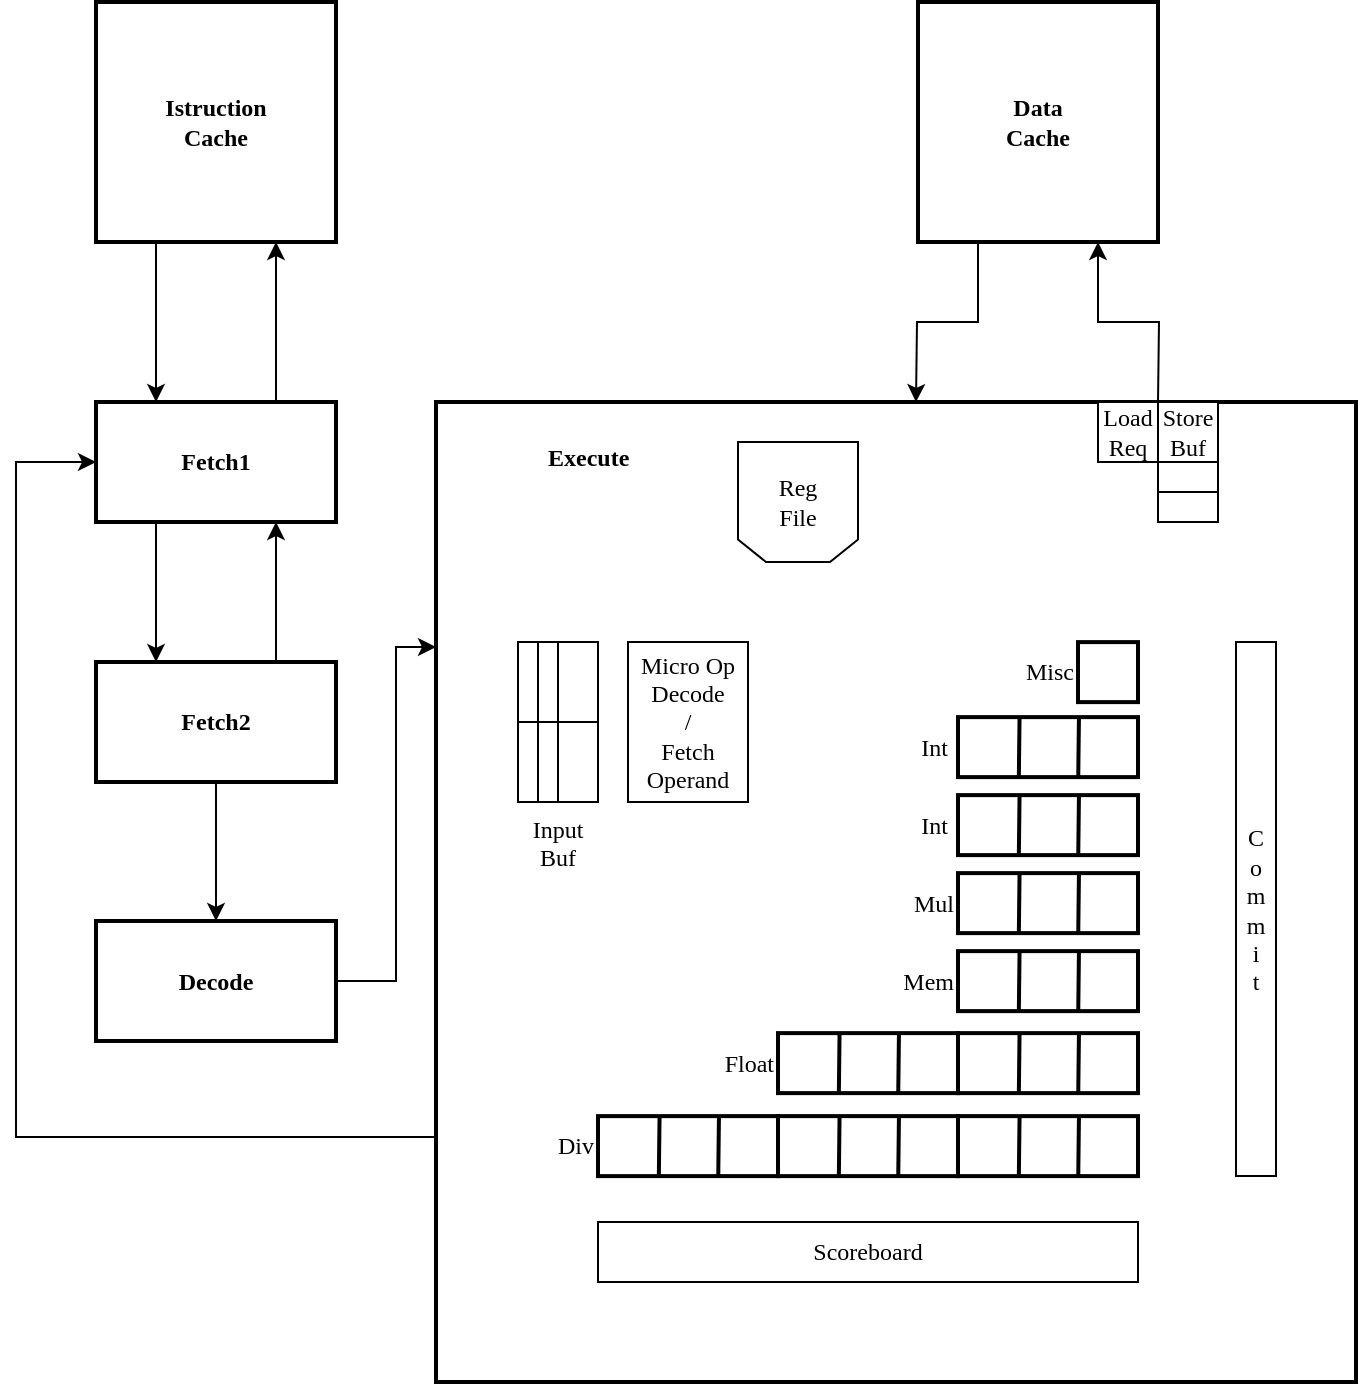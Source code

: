 <mxfile version="12.1.1" type="github" pages="1">
  <diagram id="EdAOTdUpAiUYNW-F2-T8" name="Page-1">
    <mxGraphModel dx="868" dy="518" grid="1" gridSize="10" guides="1" tooltips="1" connect="1" arrows="1" fold="1" page="1" pageScale="1" pageWidth="827" pageHeight="1169" math="0" shadow="0">
      <root>
        <mxCell id="0"/>
        <mxCell id="1" parent="0"/>
        <mxCell id="xlTgU6gEici19xFDkvJ_-10" style="edgeStyle=orthogonalEdgeStyle;rounded=0;orthogonalLoop=1;jettySize=auto;html=1;exitX=0.25;exitY=1;exitDx=0;exitDy=0;entryX=0.25;entryY=0;entryDx=0;entryDy=0;fontStyle=1;fontFamily=Georgia;" parent="1" source="xlTgU6gEici19xFDkvJ_-1" target="xlTgU6gEici19xFDkvJ_-2" edge="1">
          <mxGeometry relative="1" as="geometry"/>
        </mxCell>
        <mxCell id="xlTgU6gEici19xFDkvJ_-1" value="Istruction&lt;br&gt;Cache" style="rounded=0;whiteSpace=wrap;html=1;fontStyle=1;strokeWidth=2;fontFamily=Georgia;" parent="1" vertex="1">
          <mxGeometry x="80" y="40" width="120" height="120" as="geometry"/>
        </mxCell>
        <mxCell id="xlTgU6gEici19xFDkvJ_-11" style="edgeStyle=orthogonalEdgeStyle;rounded=0;orthogonalLoop=1;jettySize=auto;html=1;exitX=0.75;exitY=0;exitDx=0;exitDy=0;entryX=0.75;entryY=1;entryDx=0;entryDy=0;fontStyle=1;fontFamily=Georgia;" parent="1" source="xlTgU6gEici19xFDkvJ_-2" target="xlTgU6gEici19xFDkvJ_-1" edge="1">
          <mxGeometry relative="1" as="geometry"/>
        </mxCell>
        <mxCell id="xlTgU6gEici19xFDkvJ_-12" style="edgeStyle=orthogonalEdgeStyle;rounded=0;orthogonalLoop=1;jettySize=auto;html=1;exitX=0.25;exitY=1;exitDx=0;exitDy=0;entryX=0.25;entryY=0;entryDx=0;entryDy=0;fontStyle=1;fontFamily=Georgia;" parent="1" source="xlTgU6gEici19xFDkvJ_-2" target="xlTgU6gEici19xFDkvJ_-3" edge="1">
          <mxGeometry relative="1" as="geometry"/>
        </mxCell>
        <mxCell id="xlTgU6gEici19xFDkvJ_-2" value="Fetch1" style="rounded=0;whiteSpace=wrap;html=1;fontStyle=1;strokeWidth=2;fontFamily=Georgia;" parent="1" vertex="1">
          <mxGeometry x="80" y="240" width="120" height="60" as="geometry"/>
        </mxCell>
        <mxCell id="xlTgU6gEici19xFDkvJ_-13" style="edgeStyle=orthogonalEdgeStyle;rounded=0;orthogonalLoop=1;jettySize=auto;html=1;exitX=0.75;exitY=0;exitDx=0;exitDy=0;fontStyle=1;entryX=0.75;entryY=1;entryDx=0;entryDy=0;fontFamily=Georgia;" parent="1" source="xlTgU6gEici19xFDkvJ_-3" target="xlTgU6gEici19xFDkvJ_-2" edge="1">
          <mxGeometry relative="1" as="geometry">
            <mxPoint x="90" y="400" as="targetPoint"/>
          </mxGeometry>
        </mxCell>
        <mxCell id="xlTgU6gEici19xFDkvJ_-15" style="edgeStyle=orthogonalEdgeStyle;rounded=0;orthogonalLoop=1;jettySize=auto;html=1;exitX=0.5;exitY=1;exitDx=0;exitDy=0;entryX=0.5;entryY=0;entryDx=0;entryDy=0;fontStyle=1;fontFamily=Georgia;" parent="1" source="xlTgU6gEici19xFDkvJ_-3" target="xlTgU6gEici19xFDkvJ_-4" edge="1">
          <mxGeometry relative="1" as="geometry"/>
        </mxCell>
        <mxCell id="xlTgU6gEici19xFDkvJ_-3" value="Fetch2" style="rounded=0;whiteSpace=wrap;html=1;fontStyle=1;strokeWidth=2;fontFamily=Georgia;" parent="1" vertex="1">
          <mxGeometry x="80" y="370" width="120" height="60" as="geometry"/>
        </mxCell>
        <mxCell id="xlTgU6gEici19xFDkvJ_-16" style="edgeStyle=orthogonalEdgeStyle;rounded=0;orthogonalLoop=1;jettySize=auto;html=1;exitX=1;exitY=0.5;exitDx=0;exitDy=0;entryX=0;entryY=0.25;entryDx=0;entryDy=0;fontFamily=Georgia;" parent="1" source="xlTgU6gEici19xFDkvJ_-4" target="oU3VeBDMUItlI4Esvr1q-70" edge="1">
          <mxGeometry relative="1" as="geometry">
            <mxPoint x="270" y="348" as="targetPoint"/>
            <Array as="points">
              <mxPoint x="230" y="530"/>
              <mxPoint x="230" y="363"/>
            </Array>
          </mxGeometry>
        </mxCell>
        <mxCell id="xlTgU6gEici19xFDkvJ_-4" value="&lt;span&gt;Decode&lt;/span&gt;" style="rounded=0;whiteSpace=wrap;html=1;fontStyle=1;strokeWidth=2;fontFamily=Georgia;" parent="1" vertex="1">
          <mxGeometry x="80" y="499.5" width="120" height="60" as="geometry"/>
        </mxCell>
        <mxCell id="xlTgU6gEici19xFDkvJ_-9" style="edgeStyle=orthogonalEdgeStyle;rounded=0;orthogonalLoop=1;jettySize=auto;html=1;exitX=0.995;exitY=0.005;exitDx=0;exitDy=0;entryX=0.75;entryY=1;entryDx=0;entryDy=0;exitPerimeter=0;fontFamily=Georgia;" parent="1" target="xlTgU6gEici19xFDkvJ_-6" edge="1">
          <mxGeometry relative="1" as="geometry">
            <mxPoint x="611" y="240" as="sourcePoint"/>
          </mxGeometry>
        </mxCell>
        <mxCell id="xlTgU6gEici19xFDkvJ_-17" style="edgeStyle=orthogonalEdgeStyle;rounded=0;orthogonalLoop=1;jettySize=auto;html=1;entryX=0;entryY=0.5;entryDx=0;entryDy=0;exitX=0;exitY=0.75;exitDx=0;exitDy=0;fontFamily=Georgia;" parent="1" source="oU3VeBDMUItlI4Esvr1q-70" target="xlTgU6gEici19xFDkvJ_-2" edge="1">
          <mxGeometry relative="1" as="geometry">
            <Array as="points">
              <mxPoint x="40" y="608"/>
              <mxPoint x="40" y="270"/>
            </Array>
            <mxPoint x="270" y="563" as="sourcePoint"/>
          </mxGeometry>
        </mxCell>
        <mxCell id="xlTgU6gEici19xFDkvJ_-8" style="edgeStyle=orthogonalEdgeStyle;rounded=0;orthogonalLoop=1;jettySize=auto;html=1;exitX=0.25;exitY=1;exitDx=0;exitDy=0;entryX=0.5;entryY=0;entryDx=0;entryDy=0;fontFamily=Georgia;" parent="1" source="xlTgU6gEici19xFDkvJ_-6" edge="1">
          <mxGeometry relative="1" as="geometry">
            <mxPoint x="490" y="240" as="targetPoint"/>
          </mxGeometry>
        </mxCell>
        <mxCell id="xlTgU6gEici19xFDkvJ_-6" value="Data&lt;br&gt;Cache" style="rounded=0;whiteSpace=wrap;html=1;fontStyle=1;strokeWidth=2;fontFamily=Georgia;" parent="1" vertex="1">
          <mxGeometry x="491" y="40" width="120" height="120" as="geometry"/>
        </mxCell>
        <mxCell id="oU3VeBDMUItlI4Esvr1q-70" value="&amp;nbsp; &amp;nbsp; &amp;nbsp; &amp;nbsp; &amp;nbsp; &lt;br&gt;&amp;nbsp; &amp;nbsp; &amp;nbsp; &amp;nbsp; &amp;nbsp; &amp;nbsp; &amp;nbsp; &amp;nbsp; &amp;nbsp; &lt;b&gt;Execute&lt;/b&gt;" style="rounded=0;whiteSpace=wrap;html=1;verticalAlign=top;labelPosition=center;verticalLabelPosition=middle;align=left;strokeWidth=2;fontFamily=Georgia;" parent="1" vertex="1">
          <mxGeometry x="250" y="240" width="460" height="490" as="geometry"/>
        </mxCell>
        <mxCell id="oU3VeBDMUItlI4Esvr1q-71" value="Int&amp;nbsp;" style="rounded=0;whiteSpace=wrap;html=1;align=right;labelPosition=left;verticalLabelPosition=middle;verticalAlign=middle;strokeWidth=2;fontFamily=Georgia;" parent="1" vertex="1">
          <mxGeometry x="511" y="436.559" width="90" height="30" as="geometry"/>
        </mxCell>
        <mxCell id="oU3VeBDMUItlI4Esvr1q-72" value="" style="endArrow=none;html=1;exitX=0.338;exitY=0.997;exitDx=0;exitDy=0;exitPerimeter=0;entryX=0.342;entryY=0.003;entryDx=0;entryDy=0;entryPerimeter=0;strokeWidth=2;fontFamily=Georgia;" parent="1" source="oU3VeBDMUItlI4Esvr1q-71" target="oU3VeBDMUItlI4Esvr1q-71" edge="1">
          <mxGeometry width="50" height="50" relative="1" as="geometry">
            <mxPoint x="-19" y="539.559" as="sourcePoint"/>
            <mxPoint x="382" y="359.559" as="targetPoint"/>
          </mxGeometry>
        </mxCell>
        <mxCell id="oU3VeBDMUItlI4Esvr1q-73" value="" style="endArrow=none;html=1;exitX=0.668;exitY=1.01;exitDx=0;exitDy=0;exitPerimeter=0;entryX=0.672;entryY=-0.003;entryDx=0;entryDy=0;entryPerimeter=0;strokeWidth=2;fontFamily=Georgia;" parent="1" source="oU3VeBDMUItlI4Esvr1q-71" target="oU3VeBDMUItlI4Esvr1q-71" edge="1">
          <mxGeometry width="50" height="50" relative="1" as="geometry">
            <mxPoint x="420.8" y="419.939" as="sourcePoint"/>
            <mxPoint x="421" y="359.559" as="targetPoint"/>
          </mxGeometry>
        </mxCell>
        <mxCell id="oU3VeBDMUItlI4Esvr1q-74" value="Mul" style="rounded=0;whiteSpace=wrap;html=1;align=right;labelPosition=left;verticalLabelPosition=middle;verticalAlign=middle;strokeWidth=2;fontFamily=Georgia;" parent="1" vertex="1">
          <mxGeometry x="511" y="475.559" width="90" height="30" as="geometry"/>
        </mxCell>
        <mxCell id="oU3VeBDMUItlI4Esvr1q-75" value="" style="endArrow=none;html=1;exitX=0.338;exitY=0.997;exitDx=0;exitDy=0;exitPerimeter=0;entryX=0.342;entryY=0.003;entryDx=0;entryDy=0;entryPerimeter=0;strokeWidth=2;fontFamily=Georgia;" parent="1" source="oU3VeBDMUItlI4Esvr1q-74" target="oU3VeBDMUItlI4Esvr1q-74" edge="1">
          <mxGeometry width="50" height="50" relative="1" as="geometry">
            <mxPoint x="-19" y="579.559" as="sourcePoint"/>
            <mxPoint x="382" y="399.559" as="targetPoint"/>
          </mxGeometry>
        </mxCell>
        <mxCell id="oU3VeBDMUItlI4Esvr1q-76" value="" style="endArrow=none;html=1;exitX=0.668;exitY=1.01;exitDx=0;exitDy=0;exitPerimeter=0;entryX=0.672;entryY=-0.003;entryDx=0;entryDy=0;entryPerimeter=0;strokeWidth=2;fontFamily=Georgia;" parent="1" source="oU3VeBDMUItlI4Esvr1q-74" target="oU3VeBDMUItlI4Esvr1q-74" edge="1">
          <mxGeometry width="50" height="50" relative="1" as="geometry">
            <mxPoint x="420.8" y="459.939" as="sourcePoint"/>
            <mxPoint x="421" y="399.559" as="targetPoint"/>
          </mxGeometry>
        </mxCell>
        <mxCell id="oU3VeBDMUItlI4Esvr1q-77" value="Div" style="rounded=0;whiteSpace=wrap;html=1;align=right;labelPosition=left;verticalLabelPosition=middle;verticalAlign=middle;strokeWidth=2;fontFamily=Georgia;" parent="1" vertex="1">
          <mxGeometry x="331" y="597.059" width="90" height="30" as="geometry"/>
        </mxCell>
        <mxCell id="oU3VeBDMUItlI4Esvr1q-78" value="" style="endArrow=none;html=1;exitX=0.338;exitY=0.997;exitDx=0;exitDy=0;exitPerimeter=0;entryX=0.342;entryY=0.003;entryDx=0;entryDy=0;entryPerimeter=0;strokeWidth=2;fontFamily=Georgia;" parent="1" source="oU3VeBDMUItlI4Esvr1q-77" target="oU3VeBDMUItlI4Esvr1q-77" edge="1">
          <mxGeometry width="50" height="50" relative="1" as="geometry">
            <mxPoint x="-19" y="619.559" as="sourcePoint"/>
            <mxPoint x="382" y="439.559" as="targetPoint"/>
          </mxGeometry>
        </mxCell>
        <mxCell id="oU3VeBDMUItlI4Esvr1q-79" value="" style="endArrow=none;html=1;exitX=0.668;exitY=1.01;exitDx=0;exitDy=0;exitPerimeter=0;entryX=0.672;entryY=-0.003;entryDx=0;entryDy=0;entryPerimeter=0;strokeWidth=2;fontFamily=Georgia;" parent="1" source="oU3VeBDMUItlI4Esvr1q-77" target="oU3VeBDMUItlI4Esvr1q-77" edge="1">
          <mxGeometry width="50" height="50" relative="1" as="geometry">
            <mxPoint x="420.8" y="499.939" as="sourcePoint"/>
            <mxPoint x="421" y="439.559" as="targetPoint"/>
          </mxGeometry>
        </mxCell>
        <mxCell id="oU3VeBDMUItlI4Esvr1q-80" value="" style="rounded=0;whiteSpace=wrap;html=1;align=right;labelPosition=left;verticalLabelPosition=middle;verticalAlign=middle;strokeWidth=2;fontFamily=Georgia;" parent="1" vertex="1">
          <mxGeometry x="421" y="597.059" width="90" height="30" as="geometry"/>
        </mxCell>
        <mxCell id="oU3VeBDMUItlI4Esvr1q-81" value="" style="endArrow=none;html=1;exitX=0.338;exitY=0.997;exitDx=0;exitDy=0;exitPerimeter=0;entryX=0.342;entryY=0.003;entryDx=0;entryDy=0;entryPerimeter=0;strokeWidth=2;fontFamily=Georgia;" parent="1" source="oU3VeBDMUItlI4Esvr1q-80" target="oU3VeBDMUItlI4Esvr1q-80" edge="1">
          <mxGeometry width="50" height="50" relative="1" as="geometry">
            <mxPoint x="-324" y="659.559" as="sourcePoint"/>
            <mxPoint x="77" y="479.559" as="targetPoint"/>
          </mxGeometry>
        </mxCell>
        <mxCell id="oU3VeBDMUItlI4Esvr1q-82" value="" style="endArrow=none;html=1;exitX=0.668;exitY=1.01;exitDx=0;exitDy=0;exitPerimeter=0;entryX=0.672;entryY=-0.003;entryDx=0;entryDy=0;entryPerimeter=0;strokeWidth=2;fontFamily=Georgia;" parent="1" source="oU3VeBDMUItlI4Esvr1q-80" target="oU3VeBDMUItlI4Esvr1q-80" edge="1">
          <mxGeometry width="50" height="50" relative="1" as="geometry">
            <mxPoint x="115.8" y="539.939" as="sourcePoint"/>
            <mxPoint x="116" y="479.559" as="targetPoint"/>
          </mxGeometry>
        </mxCell>
        <mxCell id="oU3VeBDMUItlI4Esvr1q-83" value="" style="rounded=0;whiteSpace=wrap;html=1;align=right;labelPosition=left;verticalLabelPosition=middle;verticalAlign=middle;strokeWidth=2;fontFamily=Georgia;" parent="1" vertex="1">
          <mxGeometry x="511" y="597.059" width="90" height="30" as="geometry"/>
        </mxCell>
        <mxCell id="oU3VeBDMUItlI4Esvr1q-84" value="" style="endArrow=none;html=1;exitX=0.338;exitY=0.997;exitDx=0;exitDy=0;exitPerimeter=0;entryX=0.342;entryY=0.003;entryDx=0;entryDy=0;entryPerimeter=0;strokeWidth=2;fontFamily=Georgia;" parent="1" source="oU3VeBDMUItlI4Esvr1q-83" target="oU3VeBDMUItlI4Esvr1q-83" edge="1">
          <mxGeometry width="50" height="50" relative="1" as="geometry">
            <mxPoint x="-314" y="669.559" as="sourcePoint"/>
            <mxPoint x="87" y="489.559" as="targetPoint"/>
          </mxGeometry>
        </mxCell>
        <mxCell id="oU3VeBDMUItlI4Esvr1q-85" value="" style="endArrow=none;html=1;exitX=0.668;exitY=1.01;exitDx=0;exitDy=0;exitPerimeter=0;entryX=0.672;entryY=-0.003;entryDx=0;entryDy=0;entryPerimeter=0;strokeWidth=2;fontFamily=Georgia;" parent="1" source="oU3VeBDMUItlI4Esvr1q-83" target="oU3VeBDMUItlI4Esvr1q-83" edge="1">
          <mxGeometry width="50" height="50" relative="1" as="geometry">
            <mxPoint x="125.8" y="549.939" as="sourcePoint"/>
            <mxPoint x="126" y="489.559" as="targetPoint"/>
          </mxGeometry>
        </mxCell>
        <mxCell id="oU3VeBDMUItlI4Esvr1q-86" value="Float" style="rounded=0;whiteSpace=wrap;html=1;align=right;labelPosition=left;verticalLabelPosition=middle;verticalAlign=middle;strokeWidth=2;fontFamily=Georgia;" parent="1" vertex="1">
          <mxGeometry x="421" y="555.559" width="90" height="30" as="geometry"/>
        </mxCell>
        <mxCell id="oU3VeBDMUItlI4Esvr1q-87" value="" style="endArrow=none;html=1;exitX=0.338;exitY=0.997;exitDx=0;exitDy=0;exitPerimeter=0;entryX=0.342;entryY=0.003;entryDx=0;entryDy=0;entryPerimeter=0;strokeWidth=2;fontFamily=Georgia;" parent="1" source="oU3VeBDMUItlI4Esvr1q-86" target="oU3VeBDMUItlI4Esvr1q-86" edge="1">
          <mxGeometry width="50" height="50" relative="1" as="geometry">
            <mxPoint x="-304" y="679.559" as="sourcePoint"/>
            <mxPoint x="97" y="499.559" as="targetPoint"/>
          </mxGeometry>
        </mxCell>
        <mxCell id="oU3VeBDMUItlI4Esvr1q-88" value="" style="endArrow=none;html=1;exitX=0.668;exitY=1.01;exitDx=0;exitDy=0;exitPerimeter=0;entryX=0.672;entryY=-0.003;entryDx=0;entryDy=0;entryPerimeter=0;strokeWidth=2;fontFamily=Georgia;" parent="1" source="oU3VeBDMUItlI4Esvr1q-86" target="oU3VeBDMUItlI4Esvr1q-86" edge="1">
          <mxGeometry width="50" height="50" relative="1" as="geometry">
            <mxPoint x="135.8" y="559.939" as="sourcePoint"/>
            <mxPoint x="136" y="499.559" as="targetPoint"/>
          </mxGeometry>
        </mxCell>
        <mxCell id="oU3VeBDMUItlI4Esvr1q-89" value="" style="rounded=0;whiteSpace=wrap;html=1;align=right;labelPosition=left;verticalLabelPosition=middle;verticalAlign=middle;strokeWidth=2;fontFamily=Georgia;" parent="1" vertex="1">
          <mxGeometry x="511" y="555.559" width="90" height="30" as="geometry"/>
        </mxCell>
        <mxCell id="oU3VeBDMUItlI4Esvr1q-90" value="" style="endArrow=none;html=1;exitX=0.338;exitY=0.997;exitDx=0;exitDy=0;exitPerimeter=0;entryX=0.342;entryY=0.003;entryDx=0;entryDy=0;entryPerimeter=0;strokeWidth=2;fontFamily=Georgia;" parent="1" source="oU3VeBDMUItlI4Esvr1q-89" target="oU3VeBDMUItlI4Esvr1q-89" edge="1">
          <mxGeometry width="50" height="50" relative="1" as="geometry">
            <mxPoint x="-294" y="689.559" as="sourcePoint"/>
            <mxPoint x="107" y="509.559" as="targetPoint"/>
          </mxGeometry>
        </mxCell>
        <mxCell id="oU3VeBDMUItlI4Esvr1q-91" value="" style="endArrow=none;html=1;exitX=0.668;exitY=1.01;exitDx=0;exitDy=0;exitPerimeter=0;entryX=0.672;entryY=-0.003;entryDx=0;entryDy=0;entryPerimeter=0;strokeWidth=2;fontFamily=Georgia;" parent="1" source="oU3VeBDMUItlI4Esvr1q-89" target="oU3VeBDMUItlI4Esvr1q-89" edge="1">
          <mxGeometry width="50" height="50" relative="1" as="geometry">
            <mxPoint x="145.8" y="569.939" as="sourcePoint"/>
            <mxPoint x="146" y="509.559" as="targetPoint"/>
          </mxGeometry>
        </mxCell>
        <mxCell id="oU3VeBDMUItlI4Esvr1q-92" value="Mem" style="rounded=0;whiteSpace=wrap;html=1;align=right;labelPosition=left;verticalLabelPosition=middle;verticalAlign=middle;strokeWidth=2;fontFamily=Georgia;" parent="1" vertex="1">
          <mxGeometry x="511" y="514.559" width="90" height="30" as="geometry"/>
        </mxCell>
        <mxCell id="oU3VeBDMUItlI4Esvr1q-93" value="" style="endArrow=none;html=1;exitX=0.338;exitY=0.997;exitDx=0;exitDy=0;exitPerimeter=0;entryX=0.342;entryY=0.003;entryDx=0;entryDy=0;entryPerimeter=0;strokeWidth=2;fontFamily=Georgia;" parent="1" source="oU3VeBDMUItlI4Esvr1q-92" target="oU3VeBDMUItlI4Esvr1q-92" edge="1">
          <mxGeometry width="50" height="50" relative="1" as="geometry">
            <mxPoint x="-19" y="697.559" as="sourcePoint"/>
            <mxPoint x="382" y="517.559" as="targetPoint"/>
          </mxGeometry>
        </mxCell>
        <mxCell id="oU3VeBDMUItlI4Esvr1q-94" value="" style="endArrow=none;html=1;exitX=0.668;exitY=1.01;exitDx=0;exitDy=0;exitPerimeter=0;entryX=0.672;entryY=-0.003;entryDx=0;entryDy=0;entryPerimeter=0;strokeWidth=2;fontFamily=Georgia;" parent="1" source="oU3VeBDMUItlI4Esvr1q-92" target="oU3VeBDMUItlI4Esvr1q-92" edge="1">
          <mxGeometry width="50" height="50" relative="1" as="geometry">
            <mxPoint x="420.8" y="577.939" as="sourcePoint"/>
            <mxPoint x="421" y="517.559" as="targetPoint"/>
          </mxGeometry>
        </mxCell>
        <mxCell id="oU3VeBDMUItlI4Esvr1q-95" value="Misc" style="rounded=0;whiteSpace=wrap;html=1;align=right;labelPosition=left;verticalLabelPosition=middle;verticalAlign=middle;strokeWidth=2;fontFamily=Georgia;" parent="1" vertex="1">
          <mxGeometry x="571" y="360.059" width="30" height="30" as="geometry"/>
        </mxCell>
        <mxCell id="oU3VeBDMUItlI4Esvr1q-96" value="" style="rounded=0;whiteSpace=wrap;html=1;align=left;verticalAlign=top;labelPosition=right;verticalLabelPosition=middle;fontFamily=Georgia;" parent="1" vertex="1">
          <mxGeometry x="611" y="240" width="30" height="60" as="geometry"/>
        </mxCell>
        <mxCell id="oU3VeBDMUItlI4Esvr1q-97" value="" style="endArrow=none;html=1;entryX=0;entryY=0.5;entryDx=0;entryDy=0;exitX=1;exitY=0.5;exitDx=0;exitDy=0;fontFamily=Georgia;" parent="1" source="oU3VeBDMUItlI4Esvr1q-96" target="oU3VeBDMUItlI4Esvr1q-96" edge="1">
          <mxGeometry width="50" height="50" relative="1" as="geometry">
            <mxPoint x="346" y="480" as="sourcePoint"/>
            <mxPoint x="396" y="430" as="targetPoint"/>
          </mxGeometry>
        </mxCell>
        <mxCell id="oU3VeBDMUItlI4Esvr1q-98" value="" style="endArrow=none;html=1;entryX=0;entryY=0.75;entryDx=0;entryDy=0;exitX=1;exitY=0.75;exitDx=0;exitDy=0;fontFamily=Georgia;" parent="1" source="oU3VeBDMUItlI4Esvr1q-96" target="oU3VeBDMUItlI4Esvr1q-96" edge="1">
          <mxGeometry width="50" height="50" relative="1" as="geometry">
            <mxPoint x="346" y="480" as="sourcePoint"/>
            <mxPoint x="396" y="430" as="targetPoint"/>
          </mxGeometry>
        </mxCell>
        <mxCell id="oU3VeBDMUItlI4Esvr1q-99" value="Load&lt;br&gt;Req" style="rounded=0;whiteSpace=wrap;html=1;align=center;labelPosition=center;verticalLabelPosition=middle;verticalAlign=middle;fontFamily=Georgia;" parent="1" vertex="1">
          <mxGeometry x="581" y="240" width="30" height="30" as="geometry"/>
        </mxCell>
        <mxCell id="oU3VeBDMUItlI4Esvr1q-100" value="Store&lt;br&gt;Buf" style="text;html=1;strokeColor=none;fillColor=none;align=center;verticalAlign=middle;whiteSpace=wrap;rounded=0;fontFamily=Georgia;" parent="1" vertex="1">
          <mxGeometry x="611" y="240" width="30" height="30" as="geometry"/>
        </mxCell>
        <mxCell id="oU3VeBDMUItlI4Esvr1q-101" value="Input Buf" style="rounded=0;whiteSpace=wrap;html=1;align=center;labelPosition=center;verticalLabelPosition=bottom;verticalAlign=top;fontFamily=Georgia;" parent="1" vertex="1">
          <mxGeometry x="291" y="360" width="40" height="80" as="geometry"/>
        </mxCell>
        <mxCell id="oU3VeBDMUItlI4Esvr1q-102" value="" style="endArrow=none;html=1;entryX=0.5;entryY=0;entryDx=0;entryDy=0;exitX=0.5;exitY=1;exitDx=0;exitDy=0;fontFamily=Georgia;" parent="1" source="oU3VeBDMUItlI4Esvr1q-101" target="oU3VeBDMUItlI4Esvr1q-101" edge="1">
          <mxGeometry width="50" height="50" relative="1" as="geometry">
            <mxPoint x="-29" y="730" as="sourcePoint"/>
            <mxPoint x="21" y="680" as="targetPoint"/>
          </mxGeometry>
        </mxCell>
        <mxCell id="oU3VeBDMUItlI4Esvr1q-103" value="" style="endArrow=none;html=1;entryX=0.25;entryY=0;entryDx=0;entryDy=0;exitX=0.25;exitY=1;exitDx=0;exitDy=0;fontFamily=Georgia;" parent="1" source="oU3VeBDMUItlI4Esvr1q-101" target="oU3VeBDMUItlI4Esvr1q-101" edge="1">
          <mxGeometry width="50" height="50" relative="1" as="geometry">
            <mxPoint x="-29" y="730" as="sourcePoint"/>
            <mxPoint x="21" y="680" as="targetPoint"/>
          </mxGeometry>
        </mxCell>
        <mxCell id="oU3VeBDMUItlI4Esvr1q-104" value="" style="shape=loopLimit;whiteSpace=wrap;html=1;align=left;rotation=180;size=14;fontFamily=Georgia;" parent="1" vertex="1">
          <mxGeometry x="401" y="260" width="60" height="60" as="geometry"/>
        </mxCell>
        <mxCell id="oU3VeBDMUItlI4Esvr1q-105" value="Reg&lt;br&gt;File" style="text;html=1;strokeColor=none;fillColor=none;align=center;verticalAlign=middle;whiteSpace=wrap;rounded=0;fontFamily=Georgia;" parent="1" vertex="1">
          <mxGeometry x="411" y="280" width="40" height="20" as="geometry"/>
        </mxCell>
        <mxCell id="oU3VeBDMUItlI4Esvr1q-106" value="C&lt;br&gt;o&lt;br&gt;m&lt;br&gt;m&lt;br&gt;i&lt;br&gt;t" style="rounded=0;whiteSpace=wrap;html=1;align=center;strokeWidth=1;fontFamily=Georgia;" parent="1" vertex="1">
          <mxGeometry x="650" y="360" width="20" height="267" as="geometry"/>
        </mxCell>
        <mxCell id="oU3VeBDMUItlI4Esvr1q-111" value="Micro Op&lt;br&gt;Decode&lt;br&gt;/&lt;br&gt;Fetch&lt;br&gt;Operand" style="rounded=0;whiteSpace=wrap;html=1;perimeterSpacing=0;strokeWidth=1;fontFamily=Georgia;" parent="1" vertex="1">
          <mxGeometry x="346" y="360" width="60" height="80" as="geometry"/>
        </mxCell>
        <mxCell id="oU3VeBDMUItlI4Esvr1q-115" value="Int&amp;nbsp;" style="rounded=0;whiteSpace=wrap;html=1;align=right;labelPosition=left;verticalLabelPosition=middle;verticalAlign=middle;strokeWidth=2;fontFamily=Georgia;" parent="1" vertex="1">
          <mxGeometry x="511" y="397.559" width="90" height="30" as="geometry"/>
        </mxCell>
        <mxCell id="oU3VeBDMUItlI4Esvr1q-116" value="" style="endArrow=none;html=1;exitX=0.338;exitY=0.997;exitDx=0;exitDy=0;exitPerimeter=0;entryX=0.342;entryY=0.003;entryDx=0;entryDy=0;entryPerimeter=0;strokeWidth=2;fontFamily=Georgia;" parent="1" source="oU3VeBDMUItlI4Esvr1q-115" target="oU3VeBDMUItlI4Esvr1q-115" edge="1">
          <mxGeometry width="50" height="50" relative="1" as="geometry">
            <mxPoint x="-19" y="499.559" as="sourcePoint"/>
            <mxPoint x="382" y="319.559" as="targetPoint"/>
          </mxGeometry>
        </mxCell>
        <mxCell id="oU3VeBDMUItlI4Esvr1q-117" value="" style="endArrow=none;html=1;exitX=0.668;exitY=1.01;exitDx=0;exitDy=0;exitPerimeter=0;entryX=0.672;entryY=-0.003;entryDx=0;entryDy=0;entryPerimeter=0;strokeWidth=2;fontFamily=Georgia;" parent="1" source="oU3VeBDMUItlI4Esvr1q-115" target="oU3VeBDMUItlI4Esvr1q-115" edge="1">
          <mxGeometry width="50" height="50" relative="1" as="geometry">
            <mxPoint x="420.8" y="379.939" as="sourcePoint"/>
            <mxPoint x="421" y="319.559" as="targetPoint"/>
          </mxGeometry>
        </mxCell>
        <mxCell id="oU3VeBDMUItlI4Esvr1q-124" value="" style="endArrow=none;html=1;strokeColor=#000000;strokeWidth=1;entryX=1;entryY=0.5;entryDx=0;entryDy=0;exitX=0;exitY=0.5;exitDx=0;exitDy=0;fontFamily=Georgia;" parent="1" source="oU3VeBDMUItlI4Esvr1q-101" target="oU3VeBDMUItlI4Esvr1q-101" edge="1">
          <mxGeometry width="50" height="50" relative="1" as="geometry">
            <mxPoint x="30" y="740" as="sourcePoint"/>
            <mxPoint x="80" y="690" as="targetPoint"/>
          </mxGeometry>
        </mxCell>
        <mxCell id="spIA5sVN0bUgtaLf5vBl-1" value="Scoreboard" style="rounded=0;whiteSpace=wrap;html=1;strokeWidth=1;fontFamily=Georgia;" parent="1" vertex="1">
          <mxGeometry x="331" y="650" width="270" height="30" as="geometry"/>
        </mxCell>
      </root>
    </mxGraphModel>
  </diagram>
</mxfile>
